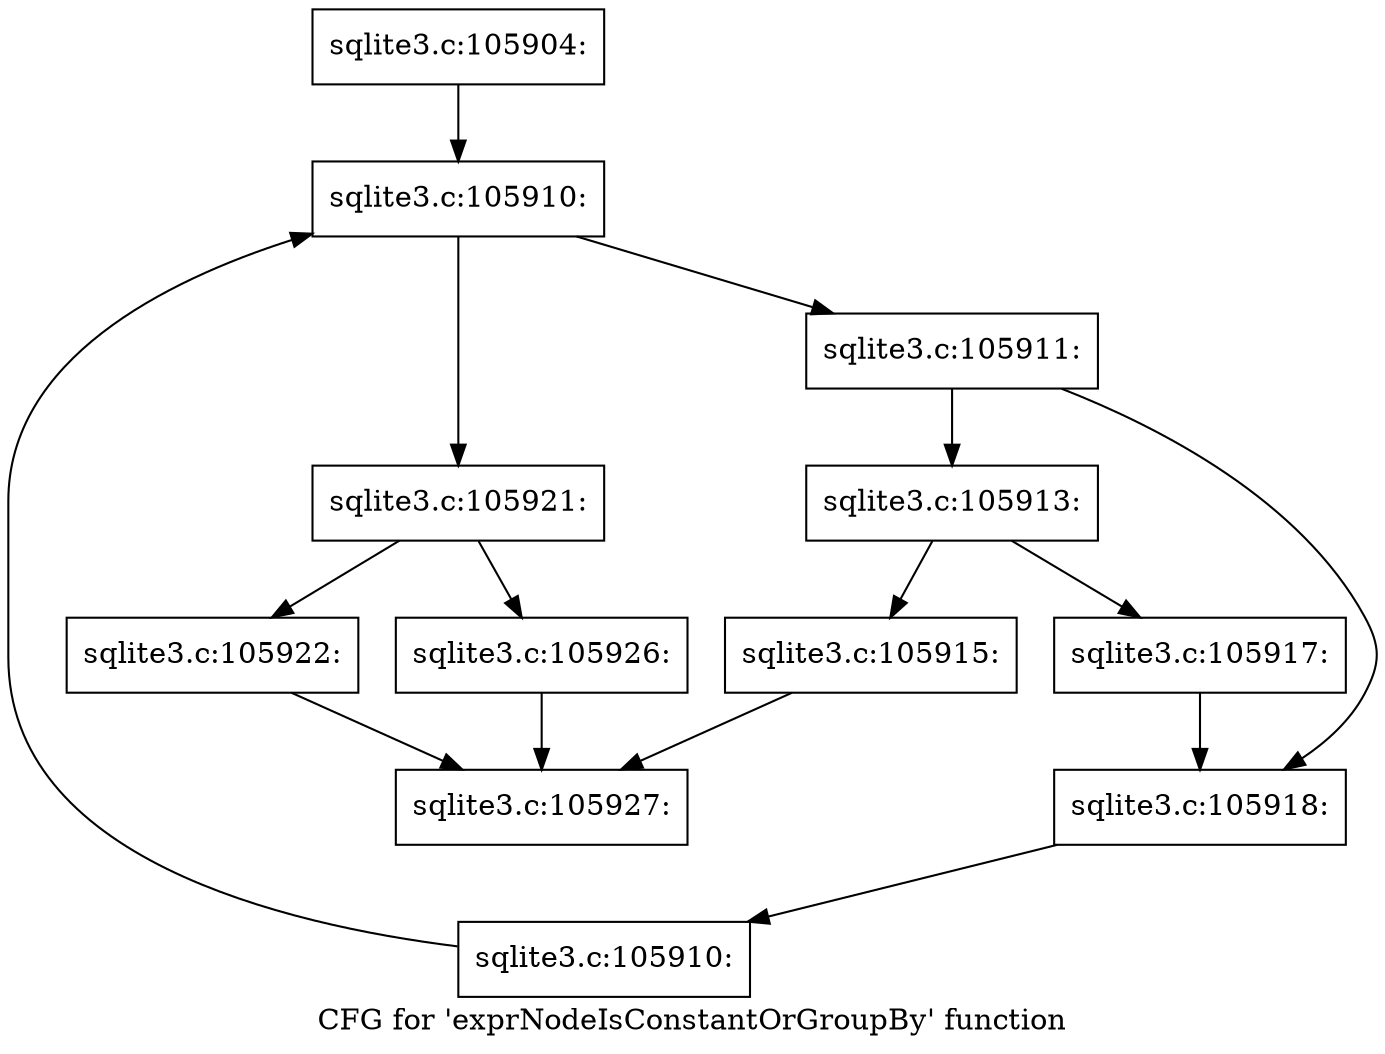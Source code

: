 digraph "CFG for 'exprNodeIsConstantOrGroupBy' function" {
	label="CFG for 'exprNodeIsConstantOrGroupBy' function";

	Node0x55c0f5f0da70 [shape=record,label="{sqlite3.c:105904:}"];
	Node0x55c0f5f0da70 -> Node0x55c0f94c9fb0;
	Node0x55c0f94c9fb0 [shape=record,label="{sqlite3.c:105910:}"];
	Node0x55c0f94c9fb0 -> Node0x55c0f94ca160;
	Node0x55c0f94c9fb0 -> Node0x55c0f94c9e00;
	Node0x55c0f94ca160 [shape=record,label="{sqlite3.c:105911:}"];
	Node0x55c0f94ca160 -> Node0x55c0f94caf10;
	Node0x55c0f94ca160 -> Node0x55c0f94caf60;
	Node0x55c0f94caf10 [shape=record,label="{sqlite3.c:105913:}"];
	Node0x55c0f94caf10 -> Node0x55c0f5984c40;
	Node0x55c0f94caf10 -> Node0x55c0f94cbe70;
	Node0x55c0f5984c40 [shape=record,label="{sqlite3.c:105915:}"];
	Node0x55c0f5984c40 -> Node0x55c0f5f0da20;
	Node0x55c0f94cbe70 [shape=record,label="{sqlite3.c:105917:}"];
	Node0x55c0f94cbe70 -> Node0x55c0f94caf60;
	Node0x55c0f94caf60 [shape=record,label="{sqlite3.c:105918:}"];
	Node0x55c0f94caf60 -> Node0x55c0f94ca0d0;
	Node0x55c0f94ca0d0 [shape=record,label="{sqlite3.c:105910:}"];
	Node0x55c0f94ca0d0 -> Node0x55c0f94c9fb0;
	Node0x55c0f94c9e00 [shape=record,label="{sqlite3.c:105921:}"];
	Node0x55c0f94c9e00 -> Node0x55c0f94ccac0;
	Node0x55c0f94c9e00 -> Node0x55c0f94ccb10;
	Node0x55c0f94ccac0 [shape=record,label="{sqlite3.c:105922:}"];
	Node0x55c0f94ccac0 -> Node0x55c0f5f0da20;
	Node0x55c0f94ccb10 [shape=record,label="{sqlite3.c:105926:}"];
	Node0x55c0f94ccb10 -> Node0x55c0f5f0da20;
	Node0x55c0f5f0da20 [shape=record,label="{sqlite3.c:105927:}"];
}
